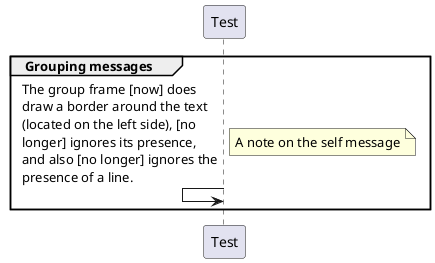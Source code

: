@startuml
skinparam {
      Maxmessagesize 200
}

group Grouping messages
    Test <- Test : The group frame [now] does draw a border around the text (located on the left side), [no longer] ignores its presence, and also [no longer] ignores the presence of a line.
note right
  A note on the self message
endnote
end
@enduml
